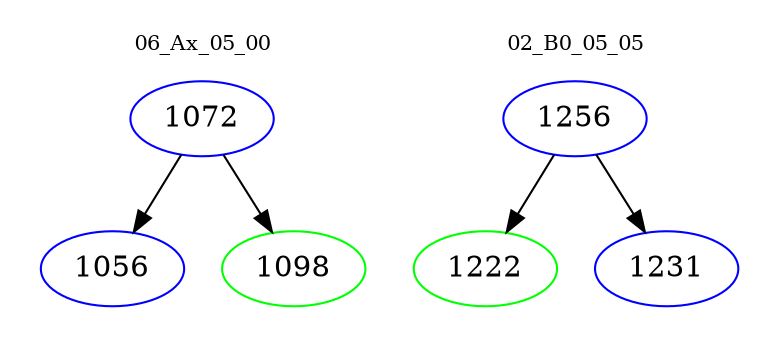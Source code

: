 digraph{
subgraph cluster_0 {
color = white
label = "06_Ax_05_00";
fontsize=10;
T0_1072 [label="1072", color="blue"]
T0_1072 -> T0_1056 [color="black"]
T0_1056 [label="1056", color="blue"]
T0_1072 -> T0_1098 [color="black"]
T0_1098 [label="1098", color="green"]
}
subgraph cluster_1 {
color = white
label = "02_B0_05_05";
fontsize=10;
T1_1256 [label="1256", color="blue"]
T1_1256 -> T1_1222 [color="black"]
T1_1222 [label="1222", color="green"]
T1_1256 -> T1_1231 [color="black"]
T1_1231 [label="1231", color="blue"]
}
}
